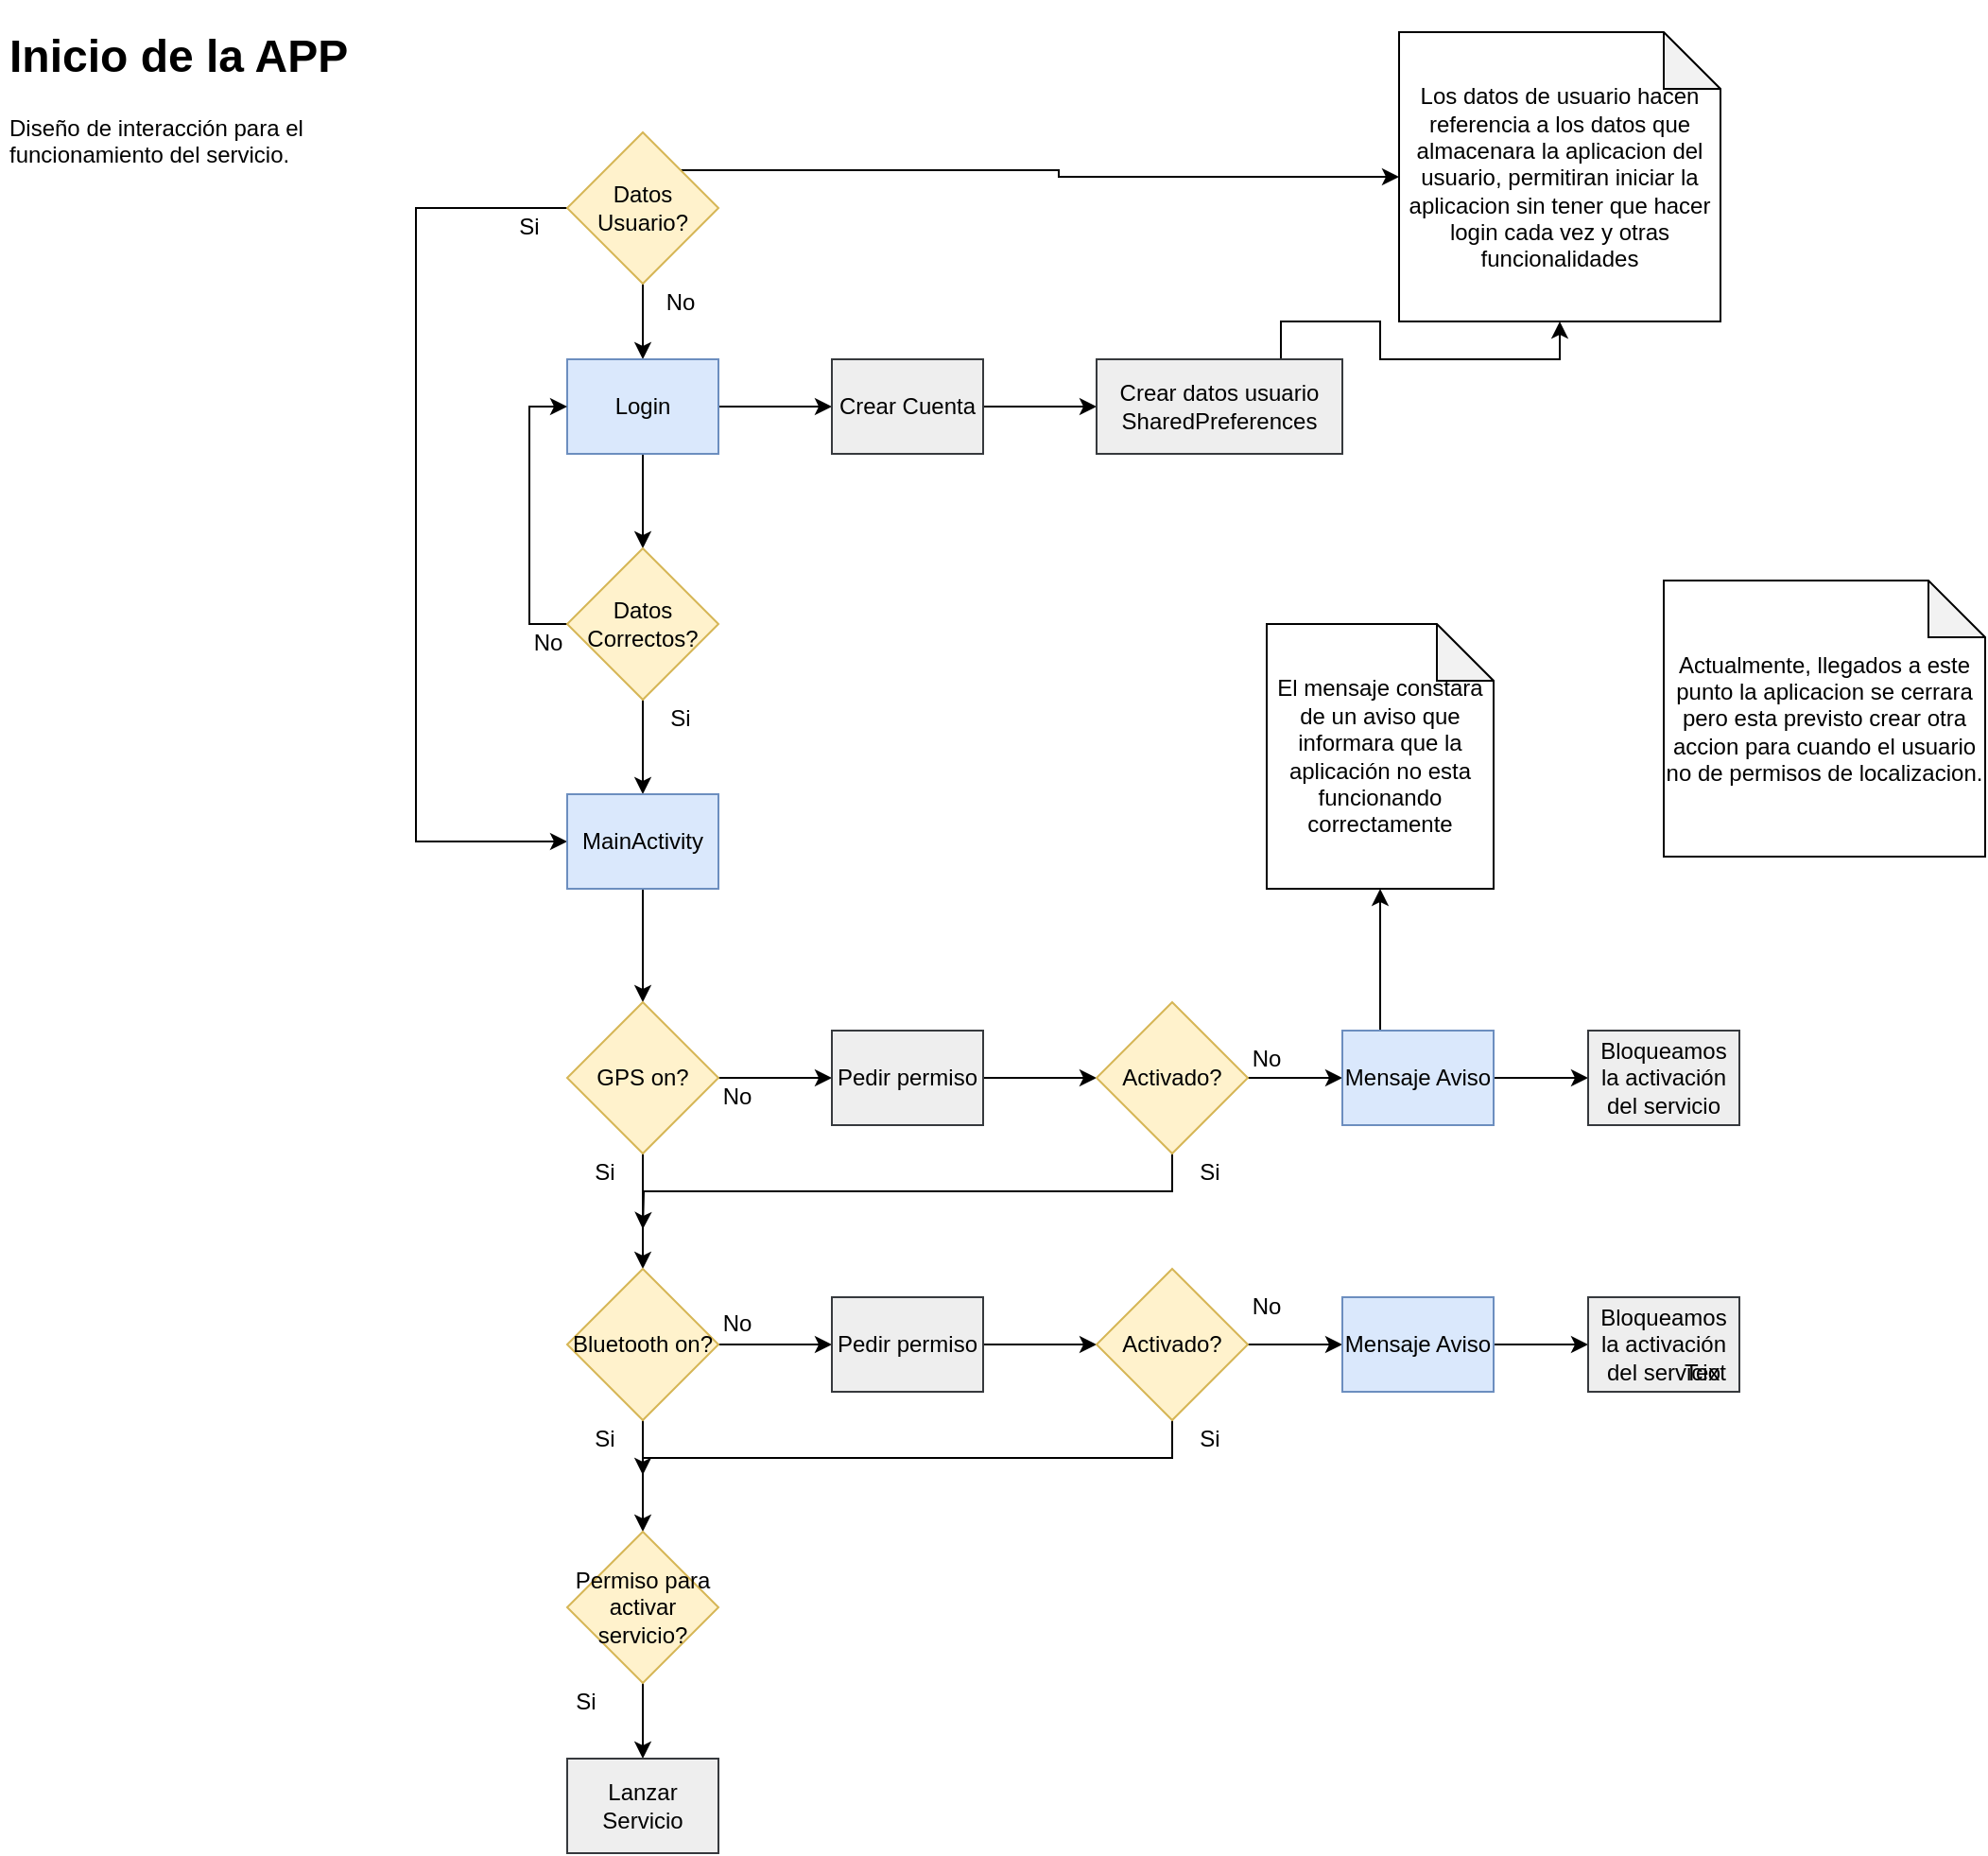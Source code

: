 <mxfile version="12.1.9" type="device" pages="1"><diagram name="Page-1" id="e7e014a7-5840-1c2e-5031-d8a46d1fe8dd"><mxGraphModel dx="2031" dy="450" grid="1" gridSize="10" guides="1" tooltips="1" connect="1" arrows="1" fold="1" page="1" pageScale="1" pageWidth="1169" pageHeight="826" background="#ffffff" math="0" shadow="0"><root><mxCell id="0"/><mxCell id="1" parent="0"/><mxCell id="Iau0ejbZCVNrM-8q8hzN-57" style="edgeStyle=orthogonalEdgeStyle;rounded=0;orthogonalLoop=1;jettySize=auto;html=1;exitX=0;exitY=0.5;exitDx=0;exitDy=0;entryX=0;entryY=0.5;entryDx=0;entryDy=0;" parent="1" source="Iau0ejbZCVNrM-8q8hzN-42" target="Iau0ejbZCVNrM-8q8hzN-47" edge="1"><mxGeometry relative="1" as="geometry"><Array as="points"><mxPoint x="200" y="120"/><mxPoint x="200" y="455"/></Array></mxGeometry></mxCell><mxCell id="Iau0ejbZCVNrM-8q8hzN-58" style="edgeStyle=orthogonalEdgeStyle;rounded=0;orthogonalLoop=1;jettySize=auto;html=1;exitX=0.5;exitY=1;exitDx=0;exitDy=0;entryX=0.5;entryY=0;entryDx=0;entryDy=0;" parent="1" source="Iau0ejbZCVNrM-8q8hzN-42" target="Iau0ejbZCVNrM-8q8hzN-43" edge="1"><mxGeometry relative="1" as="geometry"/></mxCell><mxCell id="Iau0ejbZCVNrM-8q8hzN-98" style="edgeStyle=orthogonalEdgeStyle;rounded=0;orthogonalLoop=1;jettySize=auto;html=1;exitX=1;exitY=0;exitDx=0;exitDy=0;" parent="1" source="Iau0ejbZCVNrM-8q8hzN-42" target="Iau0ejbZCVNrM-8q8hzN-95" edge="1"><mxGeometry relative="1" as="geometry"/></mxCell><mxCell id="Iau0ejbZCVNrM-8q8hzN-42" value="Datos Usuario?" style="rhombus;whiteSpace=wrap;html=1;fillColor=#fff2cc;strokeColor=#d6b656;" parent="1" vertex="1"><mxGeometry x="280" y="80" width="80" height="80" as="geometry"/></mxCell><mxCell id="Iau0ejbZCVNrM-8q8hzN-59" style="edgeStyle=orthogonalEdgeStyle;rounded=0;orthogonalLoop=1;jettySize=auto;html=1;entryX=0;entryY=0.5;entryDx=0;entryDy=0;" parent="1" source="Iau0ejbZCVNrM-8q8hzN-43" target="Iau0ejbZCVNrM-8q8hzN-44" edge="1"><mxGeometry relative="1" as="geometry"/></mxCell><mxCell id="Iau0ejbZCVNrM-8q8hzN-61" style="edgeStyle=orthogonalEdgeStyle;rounded=0;orthogonalLoop=1;jettySize=auto;html=1;entryX=0.5;entryY=0;entryDx=0;entryDy=0;" parent="1" source="Iau0ejbZCVNrM-8q8hzN-43" target="Iau0ejbZCVNrM-8q8hzN-46" edge="1"><mxGeometry relative="1" as="geometry"/></mxCell><mxCell id="Iau0ejbZCVNrM-8q8hzN-43" value="Login" style="rounded=0;whiteSpace=wrap;html=1;fillColor=#dae8fc;strokeColor=#6c8ebf;" parent="1" vertex="1"><mxGeometry x="280" y="200" width="80" height="50" as="geometry"/></mxCell><mxCell id="Iau0ejbZCVNrM-8q8hzN-60" style="edgeStyle=orthogonalEdgeStyle;rounded=0;orthogonalLoop=1;jettySize=auto;html=1;entryX=0;entryY=0.5;entryDx=0;entryDy=0;" parent="1" source="Iau0ejbZCVNrM-8q8hzN-44" target="Iau0ejbZCVNrM-8q8hzN-45" edge="1"><mxGeometry relative="1" as="geometry"/></mxCell><mxCell id="Iau0ejbZCVNrM-8q8hzN-44" value="Crear Cuenta" style="rounded=0;whiteSpace=wrap;html=1;fillColor=#eeeeee;strokeColor=#36393d;" parent="1" vertex="1"><mxGeometry x="420" y="200" width="80" height="50" as="geometry"/></mxCell><mxCell id="Iau0ejbZCVNrM-8q8hzN-99" style="edgeStyle=orthogonalEdgeStyle;rounded=0;orthogonalLoop=1;jettySize=auto;html=1;exitX=0.75;exitY=0;exitDx=0;exitDy=0;entryX=0.5;entryY=1;entryDx=0;entryDy=0;entryPerimeter=0;" parent="1" source="Iau0ejbZCVNrM-8q8hzN-45" target="Iau0ejbZCVNrM-8q8hzN-95" edge="1"><mxGeometry relative="1" as="geometry"/></mxCell><mxCell id="Iau0ejbZCVNrM-8q8hzN-45" value="Crear datos usuario SharedPreferences" style="rounded=0;whiteSpace=wrap;html=1;fillColor=#eeeeee;strokeColor=#36393d;" parent="1" vertex="1"><mxGeometry x="560" y="200" width="130" height="50" as="geometry"/></mxCell><mxCell id="Iau0ejbZCVNrM-8q8hzN-62" style="edgeStyle=orthogonalEdgeStyle;rounded=0;orthogonalLoop=1;jettySize=auto;html=1;entryX=0.5;entryY=0;entryDx=0;entryDy=0;" parent="1" source="Iau0ejbZCVNrM-8q8hzN-46" target="Iau0ejbZCVNrM-8q8hzN-47" edge="1"><mxGeometry relative="1" as="geometry"/></mxCell><mxCell id="Iau0ejbZCVNrM-8q8hzN-64" style="edgeStyle=orthogonalEdgeStyle;rounded=0;orthogonalLoop=1;jettySize=auto;html=1;entryX=0;entryY=0.5;entryDx=0;entryDy=0;" parent="1" source="Iau0ejbZCVNrM-8q8hzN-46" target="Iau0ejbZCVNrM-8q8hzN-43" edge="1"><mxGeometry relative="1" as="geometry"><Array as="points"><mxPoint x="260" y="340"/><mxPoint x="260" y="225"/></Array></mxGeometry></mxCell><mxCell id="Iau0ejbZCVNrM-8q8hzN-46" value="Datos Correctos?" style="rhombus;whiteSpace=wrap;html=1;fillColor=#fff2cc;strokeColor=#d6b656;" parent="1" vertex="1"><mxGeometry x="280" y="300" width="80" height="80" as="geometry"/></mxCell><mxCell id="Iau0ejbZCVNrM-8q8hzN-65" style="edgeStyle=orthogonalEdgeStyle;rounded=0;orthogonalLoop=1;jettySize=auto;html=1;" parent="1" source="Iau0ejbZCVNrM-8q8hzN-47" target="Iau0ejbZCVNrM-8q8hzN-48" edge="1"><mxGeometry relative="1" as="geometry"/></mxCell><mxCell id="Iau0ejbZCVNrM-8q8hzN-47" value="MainActivity" style="rounded=0;whiteSpace=wrap;html=1;fillColor=#dae8fc;strokeColor=#6c8ebf;" parent="1" vertex="1"><mxGeometry x="280" y="430" width="80" height="50" as="geometry"/></mxCell><mxCell id="Iau0ejbZCVNrM-8q8hzN-66" style="edgeStyle=orthogonalEdgeStyle;rounded=0;orthogonalLoop=1;jettySize=auto;html=1;entryX=0;entryY=0.5;entryDx=0;entryDy=0;" parent="1" source="Iau0ejbZCVNrM-8q8hzN-48" target="Iau0ejbZCVNrM-8q8hzN-52" edge="1"><mxGeometry relative="1" as="geometry"/></mxCell><mxCell id="Iau0ejbZCVNrM-8q8hzN-69" style="edgeStyle=orthogonalEdgeStyle;rounded=0;orthogonalLoop=1;jettySize=auto;html=1;entryX=0.5;entryY=0;entryDx=0;entryDy=0;" parent="1" source="Iau0ejbZCVNrM-8q8hzN-48" target="Iau0ejbZCVNrM-8q8hzN-49" edge="1"><mxGeometry relative="1" as="geometry"/></mxCell><mxCell id="Iau0ejbZCVNrM-8q8hzN-48" value="GPS on?" style="rhombus;whiteSpace=wrap;html=1;fillColor=#fff2cc;strokeColor=#d6b656;" parent="1" vertex="1"><mxGeometry x="280" y="540" width="80" height="80" as="geometry"/></mxCell><mxCell id="Iau0ejbZCVNrM-8q8hzN-70" style="edgeStyle=orthogonalEdgeStyle;rounded=0;orthogonalLoop=1;jettySize=auto;html=1;" parent="1" source="Iau0ejbZCVNrM-8q8hzN-49" target="Iau0ejbZCVNrM-8q8hzN-50" edge="1"><mxGeometry relative="1" as="geometry"/></mxCell><mxCell id="Iau0ejbZCVNrM-8q8hzN-72" style="edgeStyle=orthogonalEdgeStyle;rounded=0;orthogonalLoop=1;jettySize=auto;html=1;entryX=0;entryY=0.5;entryDx=0;entryDy=0;" parent="1" source="Iau0ejbZCVNrM-8q8hzN-49" target="Iau0ejbZCVNrM-8q8hzN-55" edge="1"><mxGeometry relative="1" as="geometry"/></mxCell><mxCell id="Iau0ejbZCVNrM-8q8hzN-49" value="Bluetooth on?" style="rhombus;whiteSpace=wrap;html=1;fillColor=#fff2cc;strokeColor=#d6b656;" parent="1" vertex="1"><mxGeometry x="280" y="681" width="80" height="80" as="geometry"/></mxCell><mxCell id="Iau0ejbZCVNrM-8q8hzN-71" style="edgeStyle=orthogonalEdgeStyle;rounded=0;orthogonalLoop=1;jettySize=auto;html=1;entryX=0.5;entryY=0;entryDx=0;entryDy=0;" parent="1" source="Iau0ejbZCVNrM-8q8hzN-50" target="Iau0ejbZCVNrM-8q8hzN-51" edge="1"><mxGeometry relative="1" as="geometry"/></mxCell><mxCell id="Iau0ejbZCVNrM-8q8hzN-50" value="Permiso para activar servicio?" style="rhombus;whiteSpace=wrap;html=1;fillColor=#fff2cc;strokeColor=#d6b656;" parent="1" vertex="1"><mxGeometry x="280" y="820" width="80" height="80" as="geometry"/></mxCell><mxCell id="Iau0ejbZCVNrM-8q8hzN-51" value="Lanzar Servicio" style="rounded=0;whiteSpace=wrap;html=1;fillColor=#eeeeee;strokeColor=#36393d;" parent="1" vertex="1"><mxGeometry x="280" y="940" width="80" height="50" as="geometry"/></mxCell><mxCell id="Iau0ejbZCVNrM-8q8hzN-67" style="edgeStyle=orthogonalEdgeStyle;rounded=0;orthogonalLoop=1;jettySize=auto;html=1;entryX=0;entryY=0.5;entryDx=0;entryDy=0;" parent="1" source="Iau0ejbZCVNrM-8q8hzN-52" target="Iau0ejbZCVNrM-8q8hzN-53" edge="1"><mxGeometry relative="1" as="geometry"/></mxCell><mxCell id="Iau0ejbZCVNrM-8q8hzN-52" value="Pedir permiso" style="rounded=0;whiteSpace=wrap;html=1;fillColor=#eeeeee;strokeColor=#36393d;" parent="1" vertex="1"><mxGeometry x="420" y="555" width="80" height="50" as="geometry"/></mxCell><mxCell id="Iau0ejbZCVNrM-8q8hzN-68" style="edgeStyle=orthogonalEdgeStyle;rounded=0;orthogonalLoop=1;jettySize=auto;html=1;entryX=0;entryY=0.5;entryDx=0;entryDy=0;" parent="1" source="Iau0ejbZCVNrM-8q8hzN-53" target="Iau0ejbZCVNrM-8q8hzN-54" edge="1"><mxGeometry relative="1" as="geometry"/></mxCell><mxCell id="Iau0ejbZCVNrM-8q8hzN-75" style="edgeStyle=orthogonalEdgeStyle;rounded=0;orthogonalLoop=1;jettySize=auto;html=1;exitX=0.5;exitY=1;exitDx=0;exitDy=0;" parent="1" source="Iau0ejbZCVNrM-8q8hzN-53" edge="1"><mxGeometry relative="1" as="geometry"><mxPoint x="320" y="660" as="targetPoint"/></mxGeometry></mxCell><mxCell id="Iau0ejbZCVNrM-8q8hzN-53" value="Activado?" style="rhombus;whiteSpace=wrap;html=1;fillColor=#fff2cc;strokeColor=#d6b656;" parent="1" vertex="1"><mxGeometry x="560" y="540" width="80" height="80" as="geometry"/></mxCell><mxCell id="sseXycA6xJBjsgYiEZXl-3" style="edgeStyle=orthogonalEdgeStyle;rounded=0;orthogonalLoop=1;jettySize=auto;html=1;exitX=0.25;exitY=0;exitDx=0;exitDy=0;" edge="1" parent="1" source="Iau0ejbZCVNrM-8q8hzN-54" target="sseXycA6xJBjsgYiEZXl-1"><mxGeometry relative="1" as="geometry"/></mxCell><mxCell id="sseXycA6xJBjsgYiEZXl-5" style="edgeStyle=orthogonalEdgeStyle;rounded=0;orthogonalLoop=1;jettySize=auto;html=1;exitX=1;exitY=0.5;exitDx=0;exitDy=0;entryX=0;entryY=0.5;entryDx=0;entryDy=0;" edge="1" parent="1" source="Iau0ejbZCVNrM-8q8hzN-54" target="sseXycA6xJBjsgYiEZXl-4"><mxGeometry relative="1" as="geometry"/></mxCell><mxCell id="Iau0ejbZCVNrM-8q8hzN-54" value="Mensaje Aviso" style="rounded=0;whiteSpace=wrap;html=1;fillColor=#dae8fc;strokeColor=#6c8ebf;" parent="1" vertex="1"><mxGeometry x="690" y="555" width="80" height="50" as="geometry"/></mxCell><mxCell id="Iau0ejbZCVNrM-8q8hzN-73" style="edgeStyle=orthogonalEdgeStyle;rounded=0;orthogonalLoop=1;jettySize=auto;html=1;entryX=0;entryY=0.5;entryDx=0;entryDy=0;" parent="1" source="Iau0ejbZCVNrM-8q8hzN-55" target="Iau0ejbZCVNrM-8q8hzN-56" edge="1"><mxGeometry relative="1" as="geometry"/></mxCell><mxCell id="Iau0ejbZCVNrM-8q8hzN-55" value="Pedir permiso" style="rounded=0;whiteSpace=wrap;html=1;fillColor=#eeeeee;strokeColor=#36393d;" parent="1" vertex="1"><mxGeometry x="420" y="696" width="80" height="50" as="geometry"/></mxCell><mxCell id="Iau0ejbZCVNrM-8q8hzN-76" style="edgeStyle=orthogonalEdgeStyle;rounded=0;orthogonalLoop=1;jettySize=auto;html=1;exitX=0.5;exitY=1;exitDx=0;exitDy=0;" parent="1" source="Iau0ejbZCVNrM-8q8hzN-56" edge="1"><mxGeometry relative="1" as="geometry"><mxPoint x="320" y="790" as="targetPoint"/><Array as="points"><mxPoint x="600" y="781"/><mxPoint x="320" y="781"/></Array></mxGeometry></mxCell><mxCell id="Iau0ejbZCVNrM-8q8hzN-77" style="edgeStyle=orthogonalEdgeStyle;rounded=0;orthogonalLoop=1;jettySize=auto;html=1;exitX=1;exitY=0.5;exitDx=0;exitDy=0;entryX=0;entryY=0.5;entryDx=0;entryDy=0;" parent="1" source="Iau0ejbZCVNrM-8q8hzN-56" edge="1" target="sseXycA6xJBjsgYiEZXl-6"><mxGeometry relative="1" as="geometry"><mxPoint x="740" y="721" as="targetPoint"/></mxGeometry></mxCell><mxCell id="Iau0ejbZCVNrM-8q8hzN-56" value="Activado?" style="rhombus;whiteSpace=wrap;html=1;fillColor=#fff2cc;strokeColor=#d6b656;" parent="1" vertex="1"><mxGeometry x="560" y="681" width="80" height="80" as="geometry"/></mxCell><mxCell id="Iau0ejbZCVNrM-8q8hzN-78" value="Si" style="text;html=1;strokeColor=none;fillColor=none;align=center;verticalAlign=middle;whiteSpace=wrap;rounded=0;" parent="1" vertex="1"><mxGeometry x="270" y="900" width="40" height="20" as="geometry"/></mxCell><mxCell id="Iau0ejbZCVNrM-8q8hzN-79" value="Si" style="text;html=1;strokeColor=none;fillColor=none;align=center;verticalAlign=middle;whiteSpace=wrap;rounded=0;" parent="1" vertex="1"><mxGeometry x="600" y="761" width="40" height="20" as="geometry"/></mxCell><mxCell id="Iau0ejbZCVNrM-8q8hzN-80" value="Si" style="text;html=1;strokeColor=none;fillColor=none;align=center;verticalAlign=middle;whiteSpace=wrap;rounded=0;" parent="1" vertex="1"><mxGeometry x="600" y="620" width="40" height="20" as="geometry"/></mxCell><mxCell id="Iau0ejbZCVNrM-8q8hzN-81" value="Si" style="text;html=1;strokeColor=none;fillColor=none;align=center;verticalAlign=middle;whiteSpace=wrap;rounded=0;" parent="1" vertex="1"><mxGeometry x="280" y="620" width="40" height="20" as="geometry"/></mxCell><mxCell id="Iau0ejbZCVNrM-8q8hzN-82" value="Si" style="text;html=1;strokeColor=none;fillColor=none;align=center;verticalAlign=middle;whiteSpace=wrap;rounded=0;" parent="1" vertex="1"><mxGeometry x="280" y="761" width="40" height="20" as="geometry"/></mxCell><mxCell id="Iau0ejbZCVNrM-8q8hzN-83" value="Si" style="text;html=1;strokeColor=none;fillColor=none;align=center;verticalAlign=middle;whiteSpace=wrap;rounded=0;" parent="1" vertex="1"><mxGeometry x="320" y="380" width="40" height="20" as="geometry"/></mxCell><mxCell id="Iau0ejbZCVNrM-8q8hzN-84" value="Si" style="text;html=1;strokeColor=none;fillColor=none;align=center;verticalAlign=middle;whiteSpace=wrap;rounded=0;" parent="1" vertex="1"><mxGeometry x="240" y="120" width="40" height="20" as="geometry"/></mxCell><mxCell id="Iau0ejbZCVNrM-8q8hzN-85" value="No" style="text;html=1;strokeColor=none;fillColor=none;align=center;verticalAlign=middle;whiteSpace=wrap;rounded=0;" parent="1" vertex="1"><mxGeometry x="320" y="160" width="40" height="20" as="geometry"/></mxCell><mxCell id="Iau0ejbZCVNrM-8q8hzN-86" value="No" style="text;html=1;strokeColor=none;fillColor=none;align=center;verticalAlign=middle;whiteSpace=wrap;rounded=0;" parent="1" vertex="1"><mxGeometry x="250" y="340" width="40" height="20" as="geometry"/></mxCell><mxCell id="Iau0ejbZCVNrM-8q8hzN-87" value="No" style="text;html=1;strokeColor=none;fillColor=none;align=center;verticalAlign=middle;whiteSpace=wrap;rounded=0;" parent="1" vertex="1"><mxGeometry x="350" y="580" width="40" height="20" as="geometry"/></mxCell><mxCell id="Iau0ejbZCVNrM-8q8hzN-88" value="No" style="text;html=1;strokeColor=none;fillColor=none;align=center;verticalAlign=middle;whiteSpace=wrap;rounded=0;" parent="1" vertex="1"><mxGeometry x="630" y="560" width="40" height="20" as="geometry"/></mxCell><mxCell id="Iau0ejbZCVNrM-8q8hzN-89" value="No" style="text;html=1;strokeColor=none;fillColor=none;align=center;verticalAlign=middle;whiteSpace=wrap;rounded=0;" parent="1" vertex="1"><mxGeometry x="350" y="700" width="40" height="20" as="geometry"/></mxCell><mxCell id="Iau0ejbZCVNrM-8q8hzN-90" value="No" style="text;html=1;strokeColor=none;fillColor=none;align=center;verticalAlign=middle;whiteSpace=wrap;rounded=0;" parent="1" vertex="1"><mxGeometry x="630" y="690.5" width="40" height="20" as="geometry"/></mxCell><mxCell id="Iau0ejbZCVNrM-8q8hzN-94" value="&lt;h1&gt;Inicio de la APP&lt;/h1&gt;&lt;div&gt;Diseño de interacción para el funcionamiento del servicio.&lt;/div&gt;" style="text;html=1;strokeColor=none;fillColor=none;spacing=5;spacingTop=-20;whiteSpace=wrap;overflow=hidden;rounded=0;" parent="1" vertex="1"><mxGeometry x="-20" y="20" width="210" height="120" as="geometry"/></mxCell><mxCell id="Iau0ejbZCVNrM-8q8hzN-95" value="Los datos de usuario hacen referencia a los datos que almacenara la aplicacion del usuario, permitiran iniciar la aplicacion sin tener que hacer login cada vez y otras funcionalidades" style="shape=note;whiteSpace=wrap;html=1;backgroundOutline=1;darkOpacity=0.05;rounded=0;" parent="1" vertex="1"><mxGeometry x="720" y="27" width="170" height="153" as="geometry"/></mxCell><mxCell id="Iau0ejbZCVNrM-8q8hzN-96" value="Actualmente, llegados a este punto la aplicacion se cerrara pero esta previsto crear otra accion para cuando el usuario no de permisos de localizacion." style="shape=note;whiteSpace=wrap;html=1;backgroundOutline=1;darkOpacity=0.05;rounded=0;" parent="1" vertex="1"><mxGeometry x="860" y="317" width="170" height="146" as="geometry"/></mxCell><mxCell id="sseXycA6xJBjsgYiEZXl-1" value="El mensaje constara de un aviso que informara que la aplicación no esta funcionando correctamente" style="shape=note;whiteSpace=wrap;html=1;backgroundOutline=1;darkOpacity=0.05;rounded=0;" vertex="1" parent="1"><mxGeometry x="650" y="340" width="120" height="140" as="geometry"/></mxCell><mxCell id="sseXycA6xJBjsgYiEZXl-4" value="Bloqueamos la activación del servicio" style="rounded=0;whiteSpace=wrap;html=1;fillColor=#eeeeee;strokeColor=#36393d;" vertex="1" parent="1"><mxGeometry x="820" y="555" width="80" height="50" as="geometry"/></mxCell><mxCell id="sseXycA6xJBjsgYiEZXl-9" style="edgeStyle=orthogonalEdgeStyle;rounded=0;orthogonalLoop=1;jettySize=auto;html=1;exitX=1;exitY=0.5;exitDx=0;exitDy=0;entryX=0;entryY=0.5;entryDx=0;entryDy=0;" edge="1" parent="1" source="sseXycA6xJBjsgYiEZXl-6" target="sseXycA6xJBjsgYiEZXl-7"><mxGeometry relative="1" as="geometry"/></mxCell><mxCell id="sseXycA6xJBjsgYiEZXl-6" value="Mensaje Aviso" style="rounded=0;whiteSpace=wrap;html=1;fillColor=#dae8fc;strokeColor=#6c8ebf;" vertex="1" parent="1"><mxGeometry x="690" y="696" width="80" height="50" as="geometry"/></mxCell><mxCell id="sseXycA6xJBjsgYiEZXl-7" value="Bloqueamos la activación del servicio" style="rounded=0;whiteSpace=wrap;html=1;fillColor=#eeeeee;strokeColor=#36393d;" vertex="1" parent="1"><mxGeometry x="820" y="696" width="80" height="50" as="geometry"/></mxCell><mxCell id="sseXycA6xJBjsgYiEZXl-8" value="Text" style="text;html=1;resizable=0;points=[];autosize=1;align=left;verticalAlign=top;spacingTop=-4;" vertex="1" parent="1"><mxGeometry x="869" y="726" width="40" height="20" as="geometry"/></mxCell></root></mxGraphModel></diagram></mxfile>
